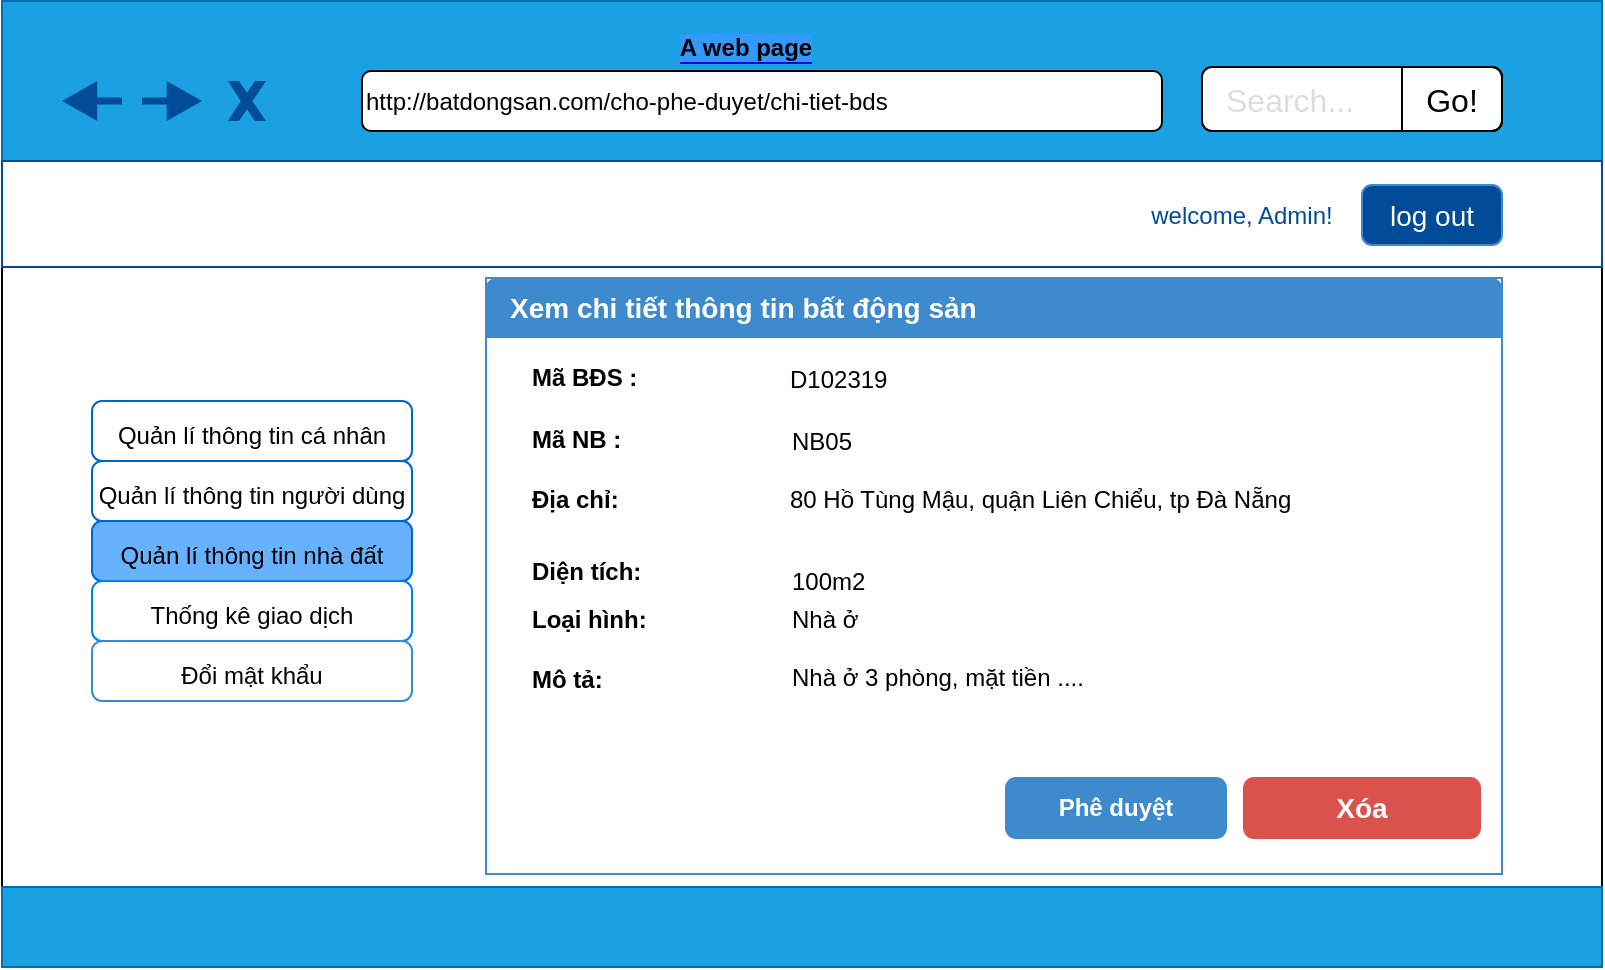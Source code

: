 <mxfile version="12.0.2" type="github" pages="1"><diagram id="NH0De1h8tEdP9LOJbd18" name="Page-1"><mxGraphModel dx="1408" dy="779" grid="1" gridSize="10" guides="1" tooltips="1" connect="1" arrows="1" fold="1" page="1" pageScale="1" pageWidth="827" pageHeight="1169" math="0" shadow="0"><root><mxCell id="0"/><mxCell id="1" parent="0"/><mxCell id="KxNmhcxb-sqWgz8bFtn_-1" value="" style="rounded=0;whiteSpace=wrap;html=1;fillColor=#FFFFFF;" parent="1" vertex="1"><mxGeometry x="10" y="559.5" width="800" height="482" as="geometry"/></mxCell><mxCell id="KxNmhcxb-sqWgz8bFtn_-2" value="" style="rounded=0;whiteSpace=wrap;html=1;fillColor=#1ba1e2;strokeColor=#006EAF;fontColor=#ffffff;" parent="1" vertex="1"><mxGeometry x="10" y="558.5" width="800" height="80" as="geometry"/></mxCell><mxCell id="KxNmhcxb-sqWgz8bFtn_-3" value="" style="rounded=0;whiteSpace=wrap;html=1;fillColor=#1ba1e2;strokeColor=#006EAF;fontColor=#ffffff;" parent="1" vertex="1"><mxGeometry x="10" y="1001.5" width="800" height="40" as="geometry"/></mxCell><mxCell id="KxNmhcxb-sqWgz8bFtn_-4" value="&lt;span style=&quot;white-space: normal&quot;&gt;http://batdongsan.com/cho-phe-duyet/chi-tiet-bds&lt;/span&gt;" style="rounded=1;whiteSpace=wrap;html=1;align=left;" parent="1" vertex="1"><mxGeometry x="190" y="593.5" width="400" height="30" as="geometry"/></mxCell><mxCell id="KxNmhcxb-sqWgz8bFtn_-5" value="Search..." style="html=1;shadow=0;shape=mxgraph.bootstrap.rrect;fillColor=#ffffff;rSize=5;strokeColor=#000000;align=left;spacingLeft=10;fontSize=16;fontColor=#dddddd;whiteSpace=wrap;" parent="1" vertex="1"><mxGeometry x="610" y="591.5" width="150" height="32" as="geometry"/></mxCell><mxCell id="KxNmhcxb-sqWgz8bFtn_-6" value="Go!" style="html=1;shadow=0;dashed=0;shape=mxgraph.bootstrap.rightButton;rSize=5;strokeColor=#000000;fillColor=none;fontSize=16;whiteSpace=wrap;resizeHeight=1;" parent="KxNmhcxb-sqWgz8bFtn_-5" vertex="1"><mxGeometry x="1" width="50" height="32" relative="1" as="geometry"><mxPoint x="-50" as="offset"/></mxGeometry></mxCell><mxCell id="KxNmhcxb-sqWgz8bFtn_-7" value="" style="verticalLabelPosition=bottom;verticalAlign=top;html=1;shape=mxgraph.basic.x;strokeColor=none;fillColor=#004C99;fontColor=#ffffff;" parent="1" vertex="1"><mxGeometry x="123" y="598.5" width="19" height="20" as="geometry"/></mxCell><mxCell id="KxNmhcxb-sqWgz8bFtn_-8" value="" style="shape=image;html=1;verticalAlign=top;verticalLabelPosition=bottom;labelBackgroundColor=#ffffff;imageAspect=0;aspect=fixed;image=https://cdn0.iconfinder.com/data/icons/my-house-1/512/09-house-128.png;fillColor=#0000FF;" parent="1" vertex="1"><mxGeometry x="150" y="593.5" width="30" height="30" as="geometry"/></mxCell><mxCell id="KxNmhcxb-sqWgz8bFtn_-9" value="" style="html=1;shadow=0;dashed=0;align=center;verticalAlign=middle;shape=mxgraph.arrows2.arrow;dy=0.82;dx=17.6;flipH=1;notch=0;labelBackgroundColor=#0000ff;fillColor=#004C99;strokeColor=none;" parent="1" vertex="1"><mxGeometry x="40" y="598.5" width="30" height="20" as="geometry"/></mxCell><mxCell id="KxNmhcxb-sqWgz8bFtn_-10" value="" style="html=1;shadow=0;dashed=0;align=center;verticalAlign=middle;shape=mxgraph.arrows2.arrow;dy=0.82;dx=17.6;flipH=1;notch=0;labelBackgroundColor=#0000ff;fillColor=#004C99;strokeColor=none;rotation=180;" parent="1" vertex="1"><mxGeometry x="80" y="598.5" width="30" height="20" as="geometry"/></mxCell><mxCell id="KxNmhcxb-sqWgz8bFtn_-11" value="&lt;b style=&quot;background-color: rgb(51 , 153 , 255)&quot;&gt;A web page&lt;/b&gt;" style="text;html=1;align=center;verticalAlign=middle;whiteSpace=wrap;rounded=0;labelBackgroundColor=#0000ff;" parent="1" vertex="1"><mxGeometry x="337" y="571.5" width="90" height="20" as="geometry"/></mxCell><mxCell id="KxNmhcxb-sqWgz8bFtn_-12" value="" style="rounded=0;whiteSpace=wrap;html=1;strokeColor=#004C99;" parent="1" vertex="1"><mxGeometry x="10" y="638.5" width="800" height="53" as="geometry"/></mxCell><mxCell id="KxNmhcxb-sqWgz8bFtn_-13" value="log out" style="html=1;shadow=0;dashed=0;shape=mxgraph.bootstrap.rrect;rSize=5;fillColor=#004C99;align=center;strokeColor=#3D8BCD;fontColor=#ffffff;fontSize=14;whiteSpace=wrap;" parent="1" vertex="1"><mxGeometry x="690" y="650.5" width="70" height="30" as="geometry"/></mxCell><mxCell id="KxNmhcxb-sqWgz8bFtn_-14" value="&lt;font color=&quot;#004c99&quot;&gt;welcome, Admin!&lt;/font&gt;" style="text;html=1;strokeColor=none;fillColor=#FFFFFF;align=center;verticalAlign=middle;whiteSpace=wrap;rounded=0;" parent="1" vertex="1"><mxGeometry x="580" y="655.5" width="100" height="20" as="geometry"/></mxCell><mxCell id="KxNmhcxb-sqWgz8bFtn_-15" value="&lt;font style=&quot;font-size: 12px&quot;&gt;Quản lí thông tin cá nhân&lt;/font&gt;" style="html=1;shadow=0;dashed=0;shape=mxgraph.bootstrap.rrect;rSize=5;strokeColor=#0066CC;fillColor=#ffffff;align=center;fontSize=16;whiteSpace=wrap;" parent="1" vertex="1"><mxGeometry x="55" y="758.5" width="160" height="30" as="geometry"/></mxCell><mxCell id="KxNmhcxb-sqWgz8bFtn_-16" value="&lt;span style=&quot;white-space: normal&quot;&gt;&lt;font style=&quot;font-size: 12px&quot;&gt;Quản lí thông tin người dùng&lt;/font&gt;&lt;/span&gt;" style="html=1;shadow=0;dashed=0;shape=mxgraph.bootstrap.rrect;rSize=5;align=center;fontSize=16;whiteSpace=wrap;strokeColor=#0066CC;" parent="1" vertex="1"><mxGeometry x="55" y="788.5" width="160" height="30" as="geometry"/></mxCell><mxCell id="KxNmhcxb-sqWgz8bFtn_-17" value="&lt;span style=&quot;font-size: 12px&quot;&gt;Quản lí thông tin nhà đất&lt;/span&gt;" style="html=1;shadow=0;dashed=0;shape=mxgraph.bootstrap.rrect;rSize=5;strokeColor=#0066CC;fillColor=#66B2FF;align=center;fontSize=16;whiteSpace=wrap;" parent="1" vertex="1"><mxGeometry x="55" y="818.5" width="160" height="30" as="geometry"/></mxCell><mxCell id="KxNmhcxb-sqWgz8bFtn_-18" value="&lt;span style=&quot;font-size: 12px&quot;&gt;Thống kê giao dịch&lt;/span&gt;" style="html=1;shadow=0;dashed=0;shape=mxgraph.bootstrap.rrect;rSize=5;strokeColor=#007FFF;fillColor=#ffffff;align=center;fontSize=16;whiteSpace=wrap;" parent="1" vertex="1"><mxGeometry x="55" y="848.5" width="160" height="30" as="geometry"/></mxCell><mxCell id="KxNmhcxb-sqWgz8bFtn_-19" value="&lt;font style=&quot;font-size: 12px&quot;&gt;Đổi mật khẩu&lt;/font&gt;" style="html=1;shadow=0;dashed=0;shape=mxgraph.bootstrap.rrect;rSize=5;strokeColor=#3D8BCD;fillColor=#FFFFFF;align=center;fontSize=16;whiteSpace=wrap;" parent="1" vertex="1"><mxGeometry x="55" y="878.5" width="160" height="30" as="geometry"/></mxCell><mxCell id="KxNmhcxb-sqWgz8bFtn_-20" value="" style="text;html=1;strokeColor=#3D8BCD;fillColor=#ffffff;align=center;verticalAlign=middle;whiteSpace=wrap;rounded=0;shadow=0;dashed=0;fontFamily=Helvetica;fontSize=12;fontColor=#f0f0f0;fontStyle=1" parent="1" vertex="1"><mxGeometry x="252" y="697" width="508" height="298" as="geometry"/></mxCell><mxCell id="KxNmhcxb-sqWgz8bFtn_-21" value="Xem chi tiết thông tin bất động sản&amp;nbsp;" style="html=1;shadow=0;dashed=0;shape=mxgraph.bootstrap.topButton;rSize=5;strokeColor=none;fillColor=#3D8BCD;fontColor=#ffffff;fontSize=14;fontStyle=1;align=left;spacingLeft=10;whiteSpace=wrap;resizeWidth=1;" parent="KxNmhcxb-sqWgz8bFtn_-20" vertex="1"><mxGeometry width="508.0" height="30" relative="1" as="geometry"/></mxCell><mxCell id="KxNmhcxb-sqWgz8bFtn_-22" value="Mã BĐS :" style="text;html=1;strokeColor=none;fillColor=none;align=left;verticalAlign=middle;whiteSpace=wrap;rounded=0;fontStyle=1" parent="KxNmhcxb-sqWgz8bFtn_-20" vertex="1"><mxGeometry x="21" y="39" width="99" height="21" as="geometry"/></mxCell><mxCell id="KxNmhcxb-sqWgz8bFtn_-23" value="Địa chỉ:" style="text;html=1;strokeColor=none;fillColor=none;align=left;verticalAlign=middle;whiteSpace=wrap;rounded=0;fontStyle=1" parent="KxNmhcxb-sqWgz8bFtn_-20" vertex="1"><mxGeometry x="21" y="100.5" width="99" height="21" as="geometry"/></mxCell><mxCell id="KxNmhcxb-sqWgz8bFtn_-24" value="D102319" style="text;html=1;strokeColor=none;fillColor=none;align=left;verticalAlign=middle;whiteSpace=wrap;rounded=0;" parent="KxNmhcxb-sqWgz8bFtn_-20" vertex="1"><mxGeometry x="150" y="40" width="340" height="21" as="geometry"/></mxCell><mxCell id="KxNmhcxb-sqWgz8bFtn_-25" value="80 Hồ Tùng Mậu, quận Liên Chiểu, tp Đà Nẵng" style="text;html=1;strokeColor=none;fillColor=none;align=left;verticalAlign=middle;whiteSpace=wrap;rounded=0;" parent="KxNmhcxb-sqWgz8bFtn_-20" vertex="1"><mxGeometry x="150" y="94" width="321" height="34" as="geometry"/></mxCell><mxCell id="KxNmhcxb-sqWgz8bFtn_-26" value="Mã NB :" style="text;html=1;strokeColor=none;fillColor=none;align=left;verticalAlign=middle;whiteSpace=wrap;rounded=0;fontStyle=1" parent="KxNmhcxb-sqWgz8bFtn_-20" vertex="1"><mxGeometry x="21" y="70.5" width="99" height="21" as="geometry"/></mxCell><mxCell id="KxNmhcxb-sqWgz8bFtn_-27" value="NB05" style="text;html=1;strokeColor=none;fillColor=none;align=left;verticalAlign=middle;whiteSpace=wrap;rounded=0;" parent="KxNmhcxb-sqWgz8bFtn_-20" vertex="1"><mxGeometry x="151" y="71.5" width="340" height="21" as="geometry"/></mxCell><mxCell id="KxNmhcxb-sqWgz8bFtn_-28" value="Diện tích:&amp;nbsp;" style="text;html=1;strokeColor=none;fillColor=none;align=left;verticalAlign=middle;whiteSpace=wrap;rounded=0;fontStyle=1" parent="KxNmhcxb-sqWgz8bFtn_-20" vertex="1"><mxGeometry x="21" y="136.5" width="99" height="21" as="geometry"/></mxCell><mxCell id="KxNmhcxb-sqWgz8bFtn_-29" value="Loại hình:&amp;nbsp;" style="text;html=1;strokeColor=none;fillColor=none;align=left;verticalAlign=middle;whiteSpace=wrap;rounded=0;fontStyle=1" parent="KxNmhcxb-sqWgz8bFtn_-20" vertex="1"><mxGeometry x="21" y="160.5" width="99" height="21" as="geometry"/></mxCell><mxCell id="KxNmhcxb-sqWgz8bFtn_-30" value="Mô tả:&amp;nbsp;" style="text;html=1;strokeColor=none;fillColor=none;align=left;verticalAlign=middle;whiteSpace=wrap;rounded=0;fontStyle=1" parent="KxNmhcxb-sqWgz8bFtn_-20" vertex="1"><mxGeometry x="21" y="190.5" width="99" height="21" as="geometry"/></mxCell><mxCell id="KxNmhcxb-sqWgz8bFtn_-31" value="100m2" style="text;html=1;strokeColor=none;fillColor=none;align=left;verticalAlign=middle;whiteSpace=wrap;rounded=0;" parent="KxNmhcxb-sqWgz8bFtn_-20" vertex="1"><mxGeometry x="151" y="141" width="340" height="21" as="geometry"/></mxCell><mxCell id="KxNmhcxb-sqWgz8bFtn_-32" value="Nhà ở 3 phòng, mặt tiền ...." style="text;html=1;strokeColor=none;fillColor=none;align=left;verticalAlign=top;whiteSpace=wrap;rounded=0;" parent="KxNmhcxb-sqWgz8bFtn_-20" vertex="1"><mxGeometry x="151" y="186" width="340" height="64" as="geometry"/></mxCell><mxCell id="KxNmhcxb-sqWgz8bFtn_-33" value="&lt;b&gt;Xóa&lt;/b&gt;" style="html=1;shadow=0;dashed=0;shape=mxgraph.bootstrap.rrect;rSize=5;fillColor=#DB524C;align=center;strokeColor=#DB524C;fontColor=#ffffff;fontSize=14;whiteSpace=wrap;" parent="KxNmhcxb-sqWgz8bFtn_-20" vertex="1"><mxGeometry x="379" y="250" width="118" height="30" as="geometry"/></mxCell><mxCell id="KxNmhcxb-sqWgz8bFtn_-36" value="&lt;b&gt;Phê duyệt&lt;/b&gt;" style="html=1;shadow=0;dashed=0;shape=mxgraph.bootstrap.rrect;rSize=5;fillColor=#3D8BCD;align=center;strokeColor=#3D8BCD;fontColor=#ffffff;fontSize=12;whiteSpace=wrap;" parent="KxNmhcxb-sqWgz8bFtn_-20" vertex="1"><mxGeometry x="260" y="250" width="110" height="30" as="geometry"/></mxCell><mxCell id="KxNmhcxb-sqWgz8bFtn_-34" value="Nhà ở" style="text;html=1;strokeColor=none;fillColor=none;align=left;verticalAlign=middle;whiteSpace=wrap;rounded=0;" parent="1" vertex="1"><mxGeometry x="403" y="857.5" width="340" height="21" as="geometry"/></mxCell></root></mxGraphModel></diagram></mxfile>